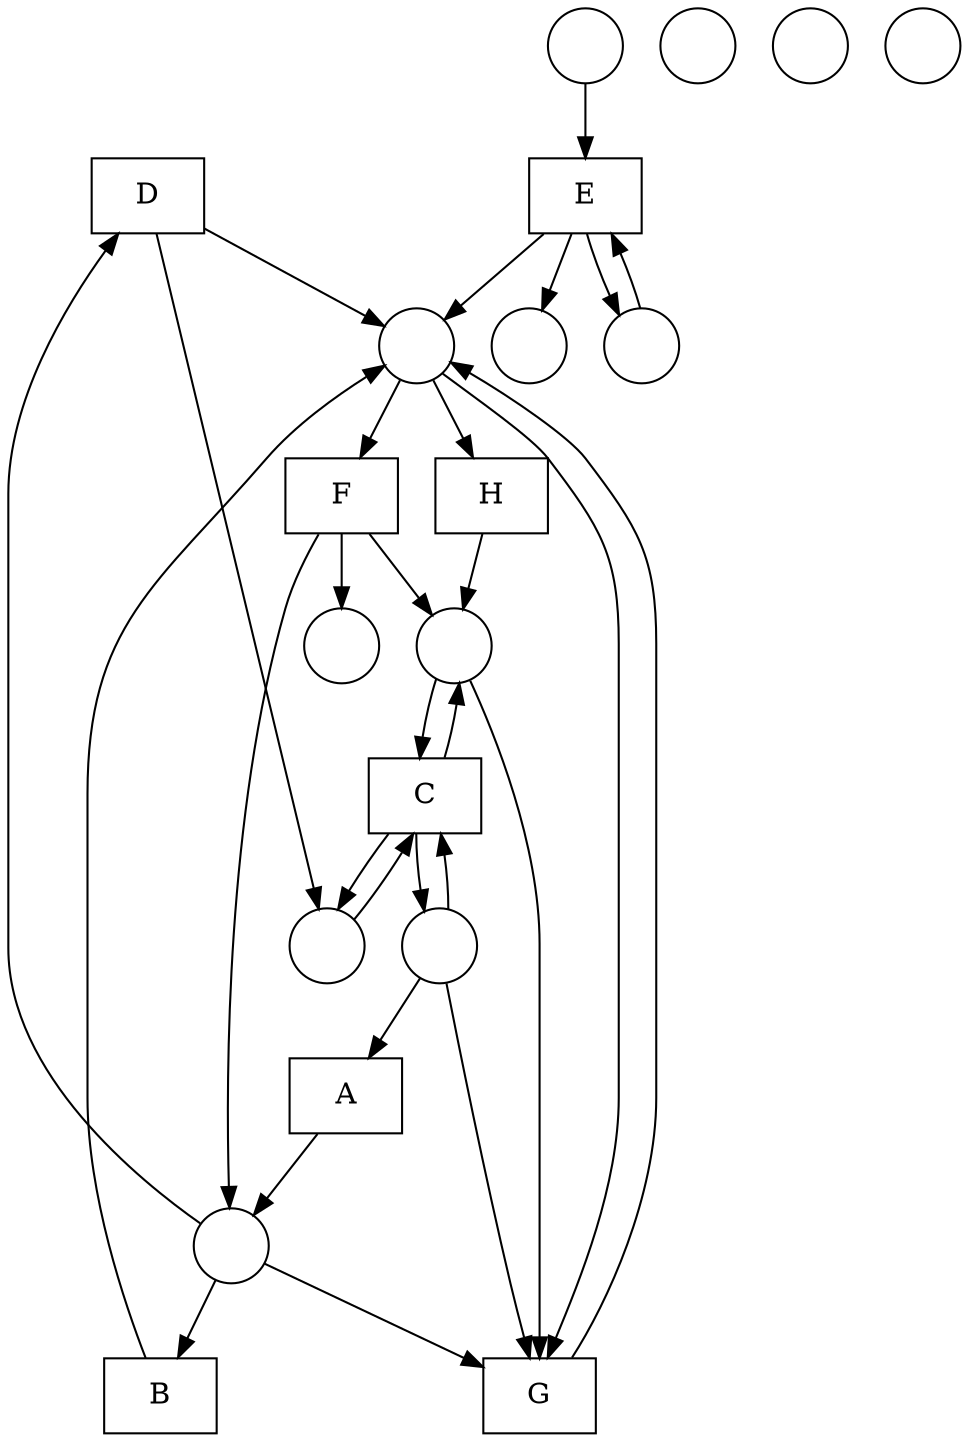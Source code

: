 digraph "Fittest net" {
	node [shape=box]
	D [label=D]
	E [label=E]
	C [label=C]
	A [label=A]
	H [label=H]
	F [label=F]
	B [label=B]
	G [label=G]
	node [shape=circle]
	1 [label=" "]
	2 [label=" "]
	3 [label=" "]
	4 [label=" "]
	5 [label=" "]
	6 [label=" "]
	7 [label=" "]
	8 [label=" "]
	9 [label=" "]
	10 [label=" "]
	11 [label=" "]
	12 [label=" "]
	2 -> D
	D -> 6
	D -> 5
	3 -> E
	4 -> E
	E -> 7
	E -> 5
	E -> 4
	8 -> C
	1 -> C
	6 -> C
	C -> 6
	C -> 1
	C -> 8
	1 -> A
	A -> 2
	5 -> H
	H -> 8
	5 -> F
	F -> 2
	F -> 8
	F -> 9
	2 -> B
	B -> 5
	5 -> G
	2 -> G
	1 -> G
	8 -> G
	G -> 5
}
